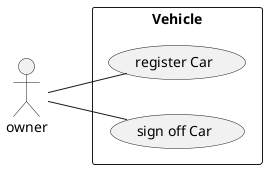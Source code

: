 @startuml

left to right direction

actor owner

rectangle Vehicle{
    owner -- (register Car)
    owner -- (sign off Car)
}

@enduml
